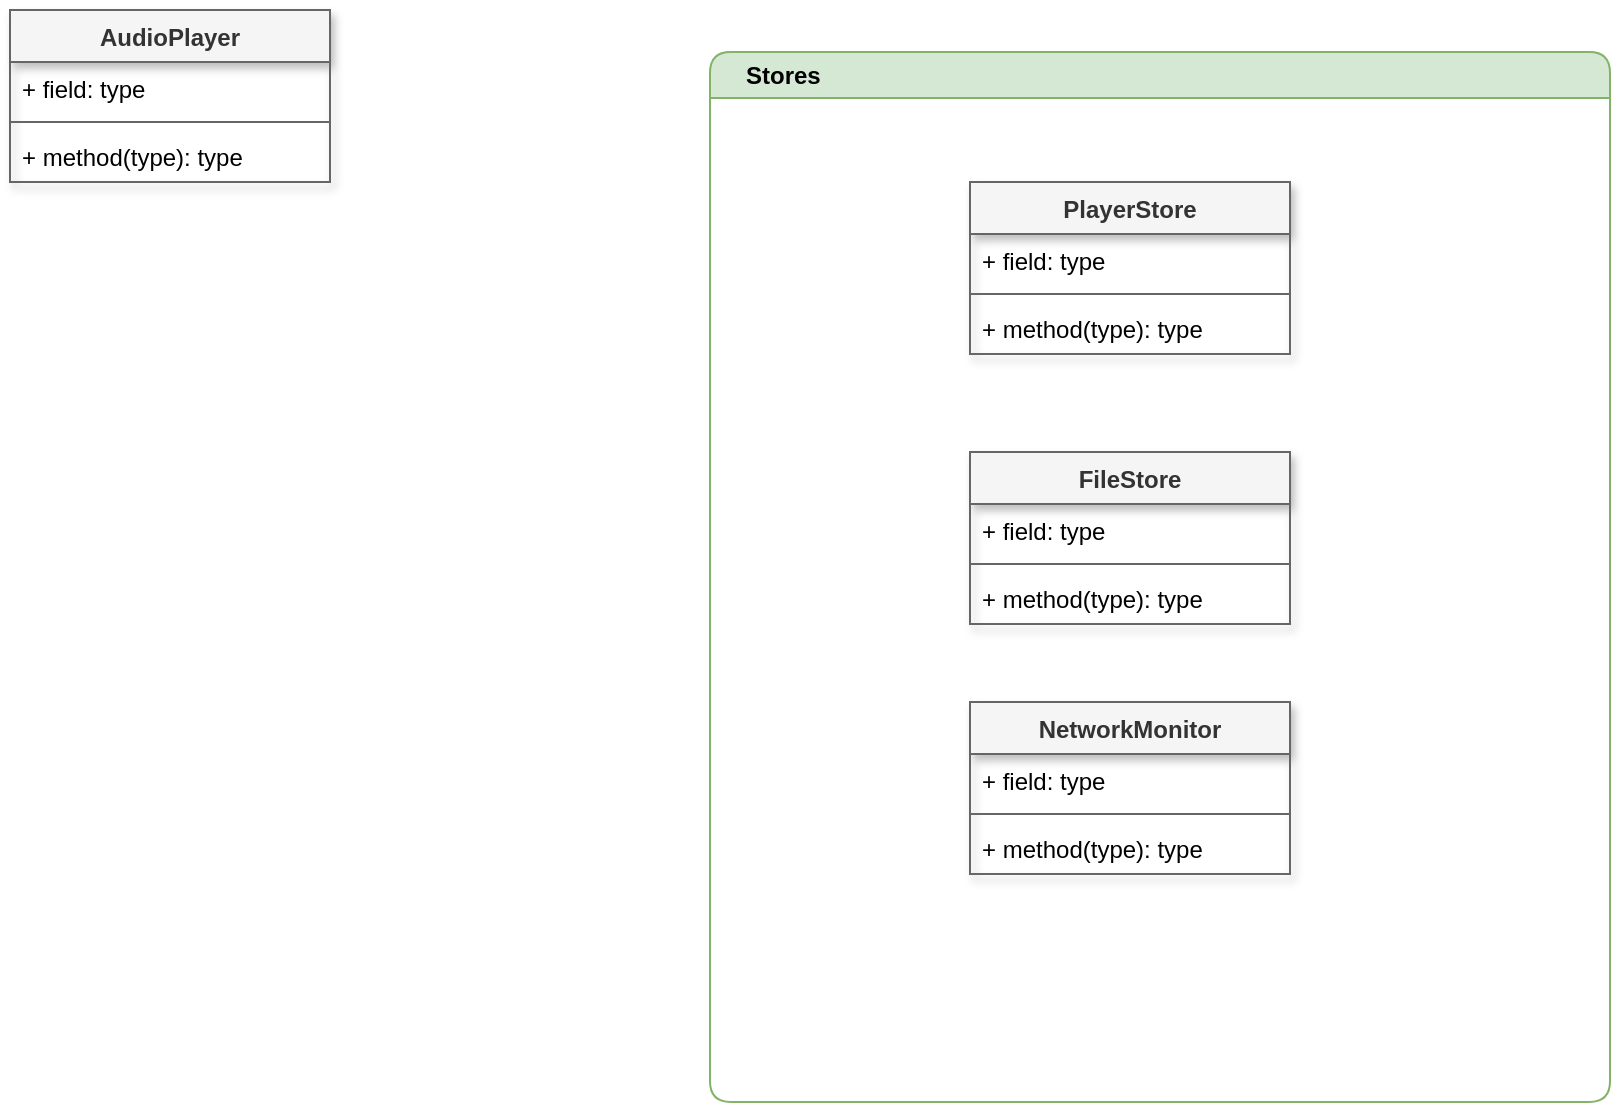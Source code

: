 <mxfile version="21.1.2" type="device">
  <diagram name="ページ1" id="fb7NYFTkEv14-15JIRVG">
    <mxGraphModel dx="1552" dy="1286" grid="1" gridSize="10" guides="1" tooltips="1" connect="1" arrows="1" fold="1" page="1" pageScale="1" pageWidth="1169" pageHeight="827" math="0" shadow="0">
      <root>
        <mxCell id="0" />
        <mxCell id="1" parent="0" />
        <mxCell id="eraF9LXqSOL7XpUj0qS0-11" value="PlayerStore" style="swimlane;fontStyle=1;align=center;verticalAlign=top;childLayout=stackLayout;horizontal=1;startSize=26;horizontalStack=0;resizeParent=1;resizeParentMax=0;resizeLast=0;collapsible=1;marginBottom=0;fillColor=#f5f5f5;fontColor=#333333;strokeColor=#666666;shadow=1;" vertex="1" parent="1">
          <mxGeometry x="630" y="300" width="160" height="86" as="geometry" />
        </mxCell>
        <mxCell id="eraF9LXqSOL7XpUj0qS0-12" value="+ field: type" style="text;strokeColor=none;fillColor=none;align=left;verticalAlign=top;rounded=0;shadow=1;spacingLeft=4;spacingRight=4;" vertex="1" parent="eraF9LXqSOL7XpUj0qS0-11">
          <mxGeometry y="26" width="160" height="26" as="geometry" />
        </mxCell>
        <mxCell id="eraF9LXqSOL7XpUj0qS0-13" value="" style="line;strokeWidth=1;fillColor=none;align=left;verticalAlign=middle;spacingTop=-1;spacingLeft=3;spacingRight=3;rotatable=0;labelPosition=right;points=[];portConstraint=eastwest;strokeColor=inherit;" vertex="1" parent="eraF9LXqSOL7XpUj0qS0-11">
          <mxGeometry y="52" width="160" height="8" as="geometry" />
        </mxCell>
        <mxCell id="eraF9LXqSOL7XpUj0qS0-14" value="+ method(type): type" style="text;strokeColor=none;fillColor=none;align=left;verticalAlign=top;rounded=0;shadow=1;spacingLeft=4;spacingRight=4;" vertex="1" parent="eraF9LXqSOL7XpUj0qS0-11">
          <mxGeometry y="60" width="160" height="26" as="geometry" />
        </mxCell>
        <mxCell id="eraF9LXqSOL7XpUj0qS0-15" value="FileStore" style="swimlane;fontStyle=1;align=center;verticalAlign=top;childLayout=stackLayout;horizontal=1;startSize=26;horizontalStack=0;resizeParent=1;resizeParentMax=0;resizeLast=0;collapsible=1;marginBottom=0;fillColor=#f5f5f5;fontColor=#333333;strokeColor=#666666;shadow=1;" vertex="1" parent="1">
          <mxGeometry x="630" y="435" width="160" height="86" as="geometry" />
        </mxCell>
        <mxCell id="eraF9LXqSOL7XpUj0qS0-16" value="+ field: type" style="text;strokeColor=none;fillColor=none;align=left;verticalAlign=top;rounded=0;shadow=1;spacingLeft=4;spacingRight=4;" vertex="1" parent="eraF9LXqSOL7XpUj0qS0-15">
          <mxGeometry y="26" width="160" height="26" as="geometry" />
        </mxCell>
        <mxCell id="eraF9LXqSOL7XpUj0qS0-17" value="" style="line;strokeWidth=1;fillColor=none;align=left;verticalAlign=middle;spacingTop=-1;spacingLeft=3;spacingRight=3;rotatable=0;labelPosition=right;points=[];portConstraint=eastwest;strokeColor=inherit;" vertex="1" parent="eraF9LXqSOL7XpUj0qS0-15">
          <mxGeometry y="52" width="160" height="8" as="geometry" />
        </mxCell>
        <mxCell id="eraF9LXqSOL7XpUj0qS0-18" value="+ method(type): type" style="text;strokeColor=none;fillColor=none;align=left;verticalAlign=top;rounded=0;shadow=1;spacingLeft=4;spacingRight=4;" vertex="1" parent="eraF9LXqSOL7XpUj0qS0-15">
          <mxGeometry y="60" width="160" height="26" as="geometry" />
        </mxCell>
        <mxCell id="eraF9LXqSOL7XpUj0qS0-19" value="NetworkMonitor" style="swimlane;fontStyle=1;align=center;verticalAlign=top;childLayout=stackLayout;horizontal=1;startSize=26;horizontalStack=0;resizeParent=1;resizeParentMax=0;resizeLast=0;collapsible=1;marginBottom=0;fillColor=#f5f5f5;fontColor=#333333;strokeColor=#666666;shadow=1;" vertex="1" parent="1">
          <mxGeometry x="630" y="560" width="160" height="86" as="geometry" />
        </mxCell>
        <mxCell id="eraF9LXqSOL7XpUj0qS0-20" value="+ field: type" style="text;strokeColor=none;fillColor=none;align=left;verticalAlign=top;rounded=0;shadow=1;spacingLeft=4;spacingRight=4;" vertex="1" parent="eraF9LXqSOL7XpUj0qS0-19">
          <mxGeometry y="26" width="160" height="26" as="geometry" />
        </mxCell>
        <mxCell id="eraF9LXqSOL7XpUj0qS0-21" value="" style="line;strokeWidth=1;fillColor=none;align=left;verticalAlign=middle;spacingTop=-1;spacingLeft=3;spacingRight=3;rotatable=0;labelPosition=right;points=[];portConstraint=eastwest;strokeColor=inherit;" vertex="1" parent="eraF9LXqSOL7XpUj0qS0-19">
          <mxGeometry y="52" width="160" height="8" as="geometry" />
        </mxCell>
        <mxCell id="eraF9LXqSOL7XpUj0qS0-22" value="+ method(type): type" style="text;strokeColor=none;fillColor=none;align=left;verticalAlign=top;rounded=0;shadow=1;spacingLeft=4;spacingRight=4;" vertex="1" parent="eraF9LXqSOL7XpUj0qS0-19">
          <mxGeometry y="60" width="160" height="26" as="geometry" />
        </mxCell>
        <mxCell id="eraF9LXqSOL7XpUj0qS0-23" value="AudioPlayer" style="swimlane;fontStyle=1;align=center;verticalAlign=top;childLayout=stackLayout;horizontal=1;startSize=26;horizontalStack=0;resizeParent=1;resizeParentMax=0;resizeLast=0;collapsible=1;marginBottom=0;fillColor=#f5f5f5;fontColor=#333333;strokeColor=#666666;shadow=1;" vertex="1" parent="1">
          <mxGeometry x="150" y="214" width="160" height="86" as="geometry" />
        </mxCell>
        <mxCell id="eraF9LXqSOL7XpUj0qS0-24" value="+ field: type" style="text;strokeColor=none;fillColor=none;align=left;verticalAlign=top;rounded=0;shadow=1;spacingLeft=4;spacingRight=4;" vertex="1" parent="eraF9LXqSOL7XpUj0qS0-23">
          <mxGeometry y="26" width="160" height="26" as="geometry" />
        </mxCell>
        <mxCell id="eraF9LXqSOL7XpUj0qS0-25" value="" style="line;strokeWidth=1;fillColor=none;align=left;verticalAlign=middle;spacingTop=-1;spacingLeft=3;spacingRight=3;rotatable=0;labelPosition=right;points=[];portConstraint=eastwest;strokeColor=inherit;" vertex="1" parent="eraF9LXqSOL7XpUj0qS0-23">
          <mxGeometry y="52" width="160" height="8" as="geometry" />
        </mxCell>
        <mxCell id="eraF9LXqSOL7XpUj0qS0-26" value="+ method(type): type" style="text;strokeColor=none;fillColor=none;align=left;verticalAlign=top;rounded=0;shadow=1;spacingLeft=4;spacingRight=4;" vertex="1" parent="eraF9LXqSOL7XpUj0qS0-23">
          <mxGeometry y="60" width="160" height="26" as="geometry" />
        </mxCell>
        <mxCell id="eraF9LXqSOL7XpUj0qS0-28" value="Stores" style="swimlane;whiteSpace=wrap;html=1;rounded=1;fillColor=#d5e8d4;strokeColor=#82b366;align=left;spacingLeft=16;" vertex="1" parent="1">
          <mxGeometry x="500" y="235" width="450" height="525" as="geometry" />
        </mxCell>
      </root>
    </mxGraphModel>
  </diagram>
</mxfile>
